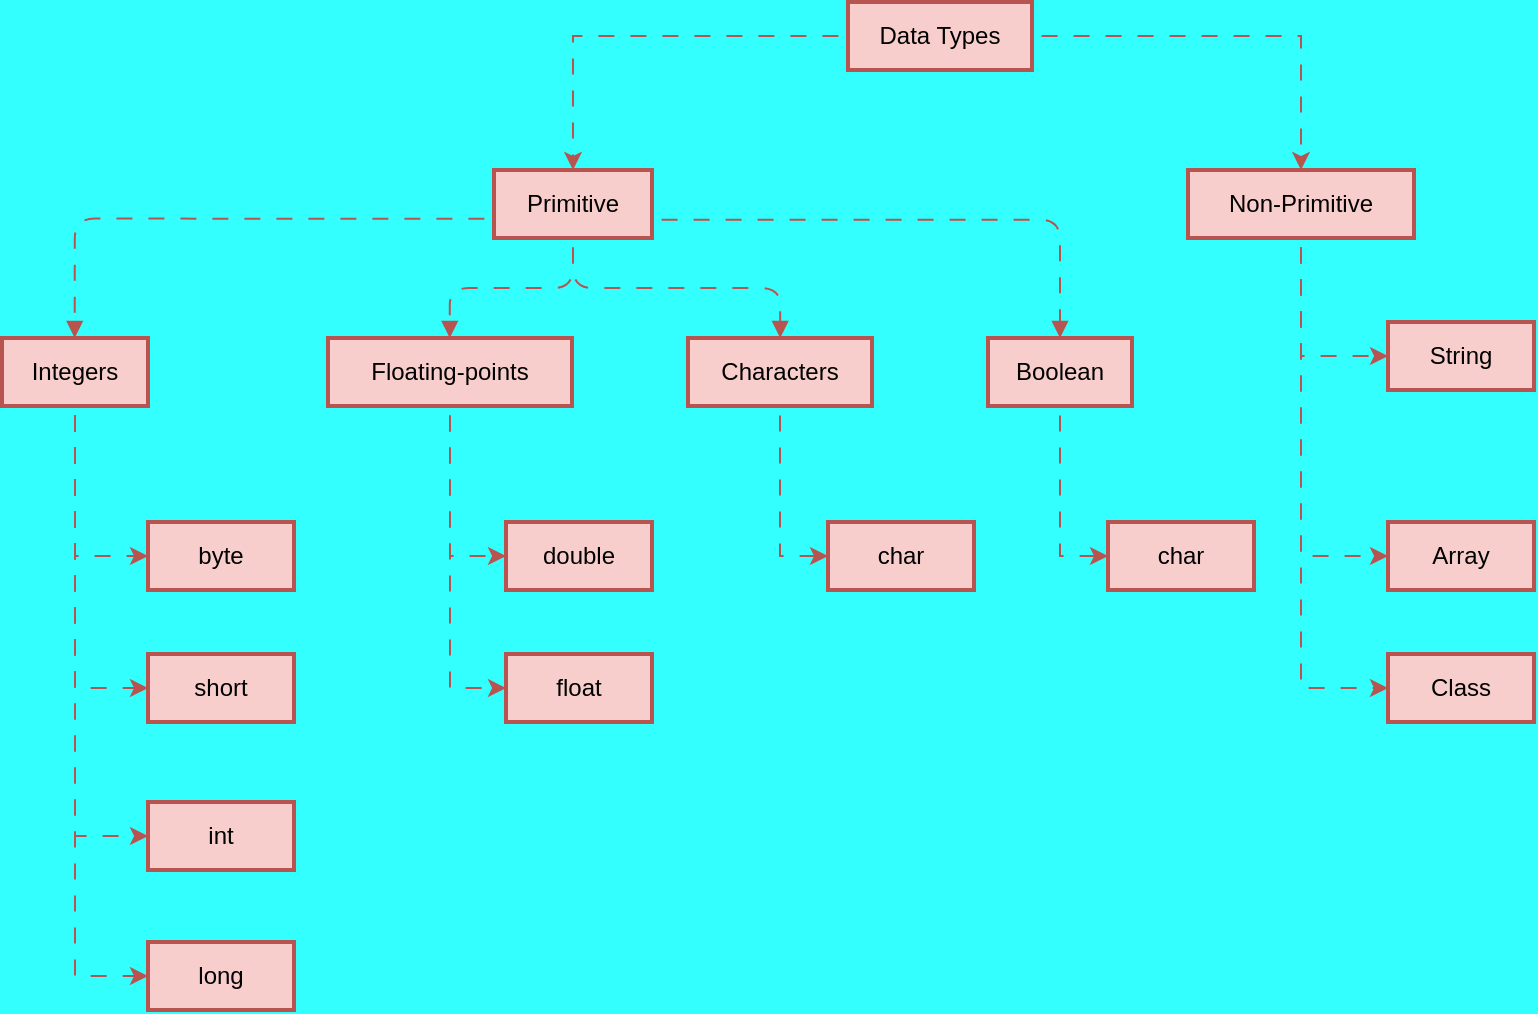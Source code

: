 <mxfile version="23.1.6" type="github">
  <diagram name="Page-1" id="NZbzHBPe5YF4VIzsgg0A">
    <mxGraphModel dx="2284" dy="1882" grid="1" gridSize="10" guides="1" tooltips="1" connect="1" arrows="1" fold="1" page="1" pageScale="1" pageWidth="850" pageHeight="1100" background="#33FFFF" math="0" shadow="0">
      <root>
        <mxCell id="0" />
        <mxCell id="1" parent="0" />
        <mxCell id="fs3YQXYDzvtj9iLQUYuB-33" style="edgeStyle=orthogonalEdgeStyle;rounded=0;orthogonalLoop=1;jettySize=auto;html=1;entryX=0.5;entryY=0;entryDx=0;entryDy=0;exitX=0;exitY=0.5;exitDx=0;exitDy=0;flowAnimation=1;fillColor=#f8cecc;strokeColor=#b85450;" edge="1" parent="1" source="2" target="3">
          <mxGeometry relative="1" as="geometry" />
        </mxCell>
        <mxCell id="fs3YQXYDzvtj9iLQUYuB-34" style="edgeStyle=orthogonalEdgeStyle;rounded=0;orthogonalLoop=1;jettySize=auto;html=1;entryX=0.5;entryY=0;entryDx=0;entryDy=0;flowAnimation=1;fillColor=#f8cecc;strokeColor=#b85450;" edge="1" parent="1" source="2" target="8">
          <mxGeometry relative="1" as="geometry" />
        </mxCell>
        <mxCell id="2" value="Data Types" style="whiteSpace=wrap;strokeWidth=2;fillColor=#f8cecc;strokeColor=#b85450;" parent="1" vertex="1">
          <mxGeometry x="-397" y="-1040" width="92" height="34" as="geometry" />
        </mxCell>
        <mxCell id="3" value="Primitive" style="whiteSpace=wrap;strokeWidth=2;fillColor=#f8cecc;strokeColor=#b85450;" parent="1" vertex="1">
          <mxGeometry x="-574" y="-956" width="79" height="34" as="geometry" />
        </mxCell>
        <mxCell id="fs3YQXYDzvtj9iLQUYuB-19" style="edgeStyle=orthogonalEdgeStyle;rounded=0;orthogonalLoop=1;jettySize=auto;html=1;entryX=0;entryY=0.5;entryDx=0;entryDy=0;flowAnimation=1;fillColor=#f8cecc;strokeColor=#b85450;" edge="1" parent="1" source="4" target="fs3YQXYDzvtj9iLQUYuB-14">
          <mxGeometry relative="1" as="geometry" />
        </mxCell>
        <mxCell id="fs3YQXYDzvtj9iLQUYuB-20" style="edgeStyle=orthogonalEdgeStyle;rounded=0;orthogonalLoop=1;jettySize=auto;html=1;entryX=0;entryY=0.5;entryDx=0;entryDy=0;flowAnimation=1;fillColor=#f8cecc;strokeColor=#b85450;" edge="1" parent="1" source="4" target="fs3YQXYDzvtj9iLQUYuB-15">
          <mxGeometry relative="1" as="geometry" />
        </mxCell>
        <mxCell id="fs3YQXYDzvtj9iLQUYuB-21" style="edgeStyle=orthogonalEdgeStyle;rounded=0;orthogonalLoop=1;jettySize=auto;html=1;entryX=0;entryY=0.5;entryDx=0;entryDy=0;flowAnimation=1;fillColor=#f8cecc;strokeColor=#b85450;" edge="1" parent="1" source="4" target="fs3YQXYDzvtj9iLQUYuB-16">
          <mxGeometry relative="1" as="geometry" />
        </mxCell>
        <mxCell id="fs3YQXYDzvtj9iLQUYuB-22" style="edgeStyle=orthogonalEdgeStyle;rounded=0;orthogonalLoop=1;jettySize=auto;html=1;entryX=0;entryY=0.5;entryDx=0;entryDy=0;flowAnimation=1;fillColor=#f8cecc;strokeColor=#b85450;" edge="1" parent="1" source="4" target="fs3YQXYDzvtj9iLQUYuB-17">
          <mxGeometry relative="1" as="geometry" />
        </mxCell>
        <mxCell id="4" value="Integers" style="whiteSpace=wrap;strokeWidth=2;fillColor=#f8cecc;strokeColor=#b85450;" parent="1" vertex="1">
          <mxGeometry x="-820" y="-872" width="73" height="34" as="geometry" />
        </mxCell>
        <mxCell id="fs3YQXYDzvtj9iLQUYuB-25" style="edgeStyle=orthogonalEdgeStyle;rounded=0;orthogonalLoop=1;jettySize=auto;html=1;entryX=0;entryY=0.5;entryDx=0;entryDy=0;flowAnimation=1;fillColor=#f8cecc;strokeColor=#b85450;" edge="1" parent="1" source="5" target="fs3YQXYDzvtj9iLQUYuB-23">
          <mxGeometry relative="1" as="geometry" />
        </mxCell>
        <mxCell id="fs3YQXYDzvtj9iLQUYuB-26" style="edgeStyle=orthogonalEdgeStyle;rounded=0;orthogonalLoop=1;jettySize=auto;html=1;entryX=0;entryY=0.5;entryDx=0;entryDy=0;flowAnimation=1;fillColor=#f8cecc;strokeColor=#b85450;" edge="1" parent="1" source="5" target="fs3YQXYDzvtj9iLQUYuB-24">
          <mxGeometry relative="1" as="geometry" />
        </mxCell>
        <mxCell id="5" value="Floating-points" style="whiteSpace=wrap;strokeWidth=2;fillColor=#f8cecc;strokeColor=#b85450;" parent="1" vertex="1">
          <mxGeometry x="-657" y="-872" width="122" height="34" as="geometry" />
        </mxCell>
        <mxCell id="fs3YQXYDzvtj9iLQUYuB-29" style="edgeStyle=orthogonalEdgeStyle;rounded=0;orthogonalLoop=1;jettySize=auto;html=1;entryX=0;entryY=0.5;entryDx=0;entryDy=0;flowAnimation=1;fillColor=#f8cecc;strokeColor=#b85450;" edge="1" parent="1" source="6" target="fs3YQXYDzvtj9iLQUYuB-27">
          <mxGeometry relative="1" as="geometry" />
        </mxCell>
        <mxCell id="6" value="Characters" style="whiteSpace=wrap;strokeWidth=2;fillColor=#f8cecc;strokeColor=#b85450;" parent="1" vertex="1">
          <mxGeometry x="-477" y="-872" width="92" height="34" as="geometry" />
        </mxCell>
        <mxCell id="fs3YQXYDzvtj9iLQUYuB-32" style="edgeStyle=orthogonalEdgeStyle;rounded=0;orthogonalLoop=1;jettySize=auto;html=1;entryX=0;entryY=0.5;entryDx=0;entryDy=0;flowAnimation=1;fillColor=#f8cecc;strokeColor=#b85450;" edge="1" parent="1" source="7" target="fs3YQXYDzvtj9iLQUYuB-31">
          <mxGeometry relative="1" as="geometry" />
        </mxCell>
        <mxCell id="7" value="Boolean" style="whiteSpace=wrap;strokeWidth=2;fillColor=#f8cecc;strokeColor=#b85450;" parent="1" vertex="1">
          <mxGeometry x="-327" y="-872" width="72" height="34" as="geometry" />
        </mxCell>
        <mxCell id="fs3YQXYDzvtj9iLQUYuB-38" style="edgeStyle=orthogonalEdgeStyle;rounded=0;orthogonalLoop=1;jettySize=auto;html=1;entryX=0;entryY=0.5;entryDx=0;entryDy=0;flowAnimation=1;fillColor=#f8cecc;strokeColor=#b85450;" edge="1" parent="1" source="8" target="fs3YQXYDzvtj9iLQUYuB-35">
          <mxGeometry relative="1" as="geometry" />
        </mxCell>
        <mxCell id="fs3YQXYDzvtj9iLQUYuB-39" style="edgeStyle=orthogonalEdgeStyle;rounded=0;orthogonalLoop=1;jettySize=auto;html=1;entryX=0;entryY=0.5;entryDx=0;entryDy=0;flowAnimation=1;fillColor=#f8cecc;strokeColor=#b85450;" edge="1" parent="1" source="8" target="fs3YQXYDzvtj9iLQUYuB-36">
          <mxGeometry relative="1" as="geometry" />
        </mxCell>
        <mxCell id="fs3YQXYDzvtj9iLQUYuB-40" style="edgeStyle=orthogonalEdgeStyle;rounded=0;orthogonalLoop=1;jettySize=auto;html=1;entryX=0;entryY=0.5;entryDx=0;entryDy=0;flowAnimation=1;fillColor=#f8cecc;strokeColor=#b85450;" edge="1" parent="1" source="8" target="fs3YQXYDzvtj9iLQUYuB-37">
          <mxGeometry relative="1" as="geometry" />
        </mxCell>
        <mxCell id="8" value="Non-Primitive" style="whiteSpace=wrap;strokeWidth=2;fillColor=#f8cecc;strokeColor=#b85450;" parent="1" vertex="1">
          <mxGeometry x="-227" y="-956" width="113" height="34" as="geometry" />
        </mxCell>
        <mxCell id="10" value="" style="startArrow=none;endArrow=block;exitX=-0.002;exitY=0.717;entryX=0.498;entryY=0;edgeStyle=orthogonalEdgeStyle;flowAnimation=1;fillColor=#f8cecc;strokeColor=#b85450;" parent="1" source="3" target="4" edge="1">
          <mxGeometry relative="1" as="geometry" />
        </mxCell>
        <mxCell id="11" value="" style="startArrow=none;endArrow=block;exitX=0.5;exitY=1;entryX=0.499;entryY=0;edgeStyle=orthogonalEdgeStyle;flowAnimation=1;exitDx=0;exitDy=0;fillColor=#f8cecc;strokeColor=#b85450;" parent="1" source="3" target="5" edge="1">
          <mxGeometry relative="1" as="geometry" />
        </mxCell>
        <mxCell id="12" value="" style="startArrow=none;endArrow=block;exitX=0.5;exitY=1;entryX=0.501;entryY=0;edgeStyle=orthogonalEdgeStyle;flowAnimation=1;exitDx=0;exitDy=0;fillColor=#f8cecc;strokeColor=#b85450;" parent="1" source="3" target="6" edge="1">
          <mxGeometry relative="1" as="geometry" />
        </mxCell>
        <mxCell id="13" value="" style="startArrow=none;endArrow=block;exitX=1.002;exitY=0.733;entryX=0.5;entryY=0;edgeStyle=orthogonalEdgeStyle;flowAnimation=1;fillColor=#f8cecc;strokeColor=#b85450;" parent="1" source="3" target="7" edge="1">
          <mxGeometry relative="1" as="geometry" />
        </mxCell>
        <mxCell id="fs3YQXYDzvtj9iLQUYuB-14" value="byte" style="whiteSpace=wrap;strokeWidth=2;fillColor=#f8cecc;strokeColor=#b85450;" vertex="1" parent="1">
          <mxGeometry x="-747" y="-780" width="73" height="34" as="geometry" />
        </mxCell>
        <mxCell id="fs3YQXYDzvtj9iLQUYuB-15" value="short" style="whiteSpace=wrap;strokeWidth=2;fillColor=#f8cecc;strokeColor=#b85450;" vertex="1" parent="1">
          <mxGeometry x="-747" y="-714" width="73" height="34" as="geometry" />
        </mxCell>
        <mxCell id="fs3YQXYDzvtj9iLQUYuB-16" value="int" style="whiteSpace=wrap;strokeWidth=2;fillColor=#f8cecc;strokeColor=#b85450;" vertex="1" parent="1">
          <mxGeometry x="-747" y="-640" width="73" height="34" as="geometry" />
        </mxCell>
        <mxCell id="fs3YQXYDzvtj9iLQUYuB-17" value="long" style="whiteSpace=wrap;strokeWidth=2;fillColor=#f8cecc;strokeColor=#b85450;" vertex="1" parent="1">
          <mxGeometry x="-747" y="-570" width="73" height="34" as="geometry" />
        </mxCell>
        <mxCell id="fs3YQXYDzvtj9iLQUYuB-23" value="double" style="whiteSpace=wrap;strokeWidth=2;fillColor=#f8cecc;strokeColor=#b85450;" vertex="1" parent="1">
          <mxGeometry x="-568" y="-780" width="73" height="34" as="geometry" />
        </mxCell>
        <mxCell id="fs3YQXYDzvtj9iLQUYuB-24" value="float" style="whiteSpace=wrap;strokeWidth=2;fillColor=#f8cecc;strokeColor=#b85450;" vertex="1" parent="1">
          <mxGeometry x="-568" y="-714" width="73" height="34" as="geometry" />
        </mxCell>
        <mxCell id="fs3YQXYDzvtj9iLQUYuB-27" value="char" style="whiteSpace=wrap;strokeWidth=2;fillColor=#f8cecc;strokeColor=#b85450;" vertex="1" parent="1">
          <mxGeometry x="-407" y="-780" width="73" height="34" as="geometry" />
        </mxCell>
        <mxCell id="fs3YQXYDzvtj9iLQUYuB-31" value="char" style="whiteSpace=wrap;strokeWidth=2;fillColor=#f8cecc;strokeColor=#b85450;" vertex="1" parent="1">
          <mxGeometry x="-267" y="-780" width="73" height="34" as="geometry" />
        </mxCell>
        <mxCell id="fs3YQXYDzvtj9iLQUYuB-35" value="String" style="whiteSpace=wrap;strokeWidth=2;fillColor=#f8cecc;strokeColor=#b85450;" vertex="1" parent="1">
          <mxGeometry x="-127" y="-880" width="73" height="34" as="geometry" />
        </mxCell>
        <mxCell id="fs3YQXYDzvtj9iLQUYuB-36" value="Array" style="whiteSpace=wrap;strokeWidth=2;fillColor=#f8cecc;strokeColor=#b85450;" vertex="1" parent="1">
          <mxGeometry x="-127" y="-780" width="73" height="34" as="geometry" />
        </mxCell>
        <mxCell id="fs3YQXYDzvtj9iLQUYuB-37" value="Class" style="whiteSpace=wrap;strokeWidth=2;fillColor=#f8cecc;strokeColor=#b85450;" vertex="1" parent="1">
          <mxGeometry x="-127" y="-714" width="73" height="34" as="geometry" />
        </mxCell>
      </root>
    </mxGraphModel>
  </diagram>
</mxfile>
